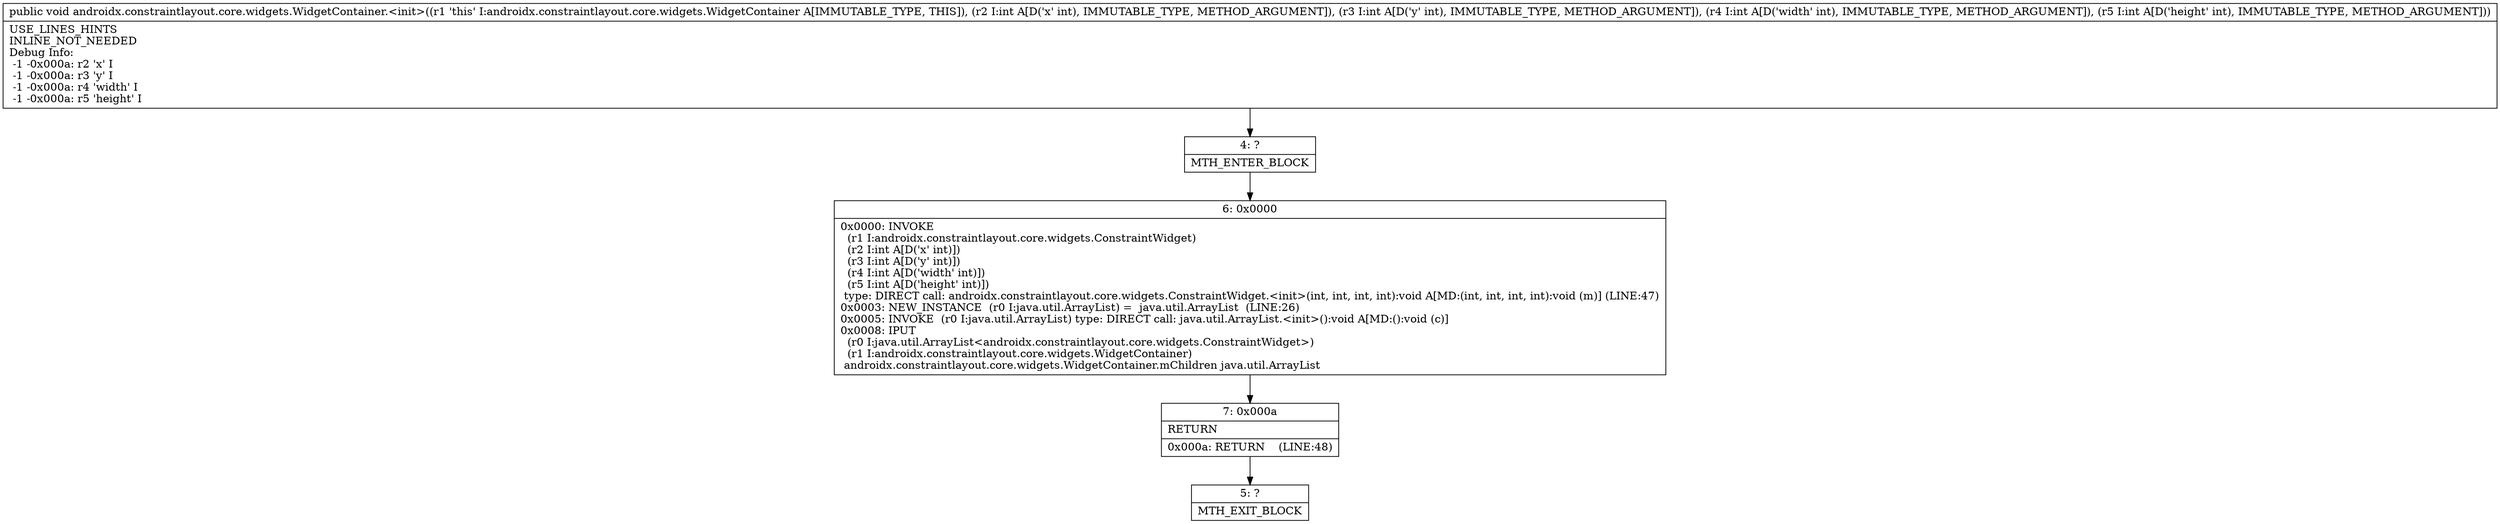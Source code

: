 digraph "CFG forandroidx.constraintlayout.core.widgets.WidgetContainer.\<init\>(IIII)V" {
Node_4 [shape=record,label="{4\:\ ?|MTH_ENTER_BLOCK\l}"];
Node_6 [shape=record,label="{6\:\ 0x0000|0x0000: INVOKE  \l  (r1 I:androidx.constraintlayout.core.widgets.ConstraintWidget)\l  (r2 I:int A[D('x' int)])\l  (r3 I:int A[D('y' int)])\l  (r4 I:int A[D('width' int)])\l  (r5 I:int A[D('height' int)])\l type: DIRECT call: androidx.constraintlayout.core.widgets.ConstraintWidget.\<init\>(int, int, int, int):void A[MD:(int, int, int, int):void (m)] (LINE:47)\l0x0003: NEW_INSTANCE  (r0 I:java.util.ArrayList) =  java.util.ArrayList  (LINE:26)\l0x0005: INVOKE  (r0 I:java.util.ArrayList) type: DIRECT call: java.util.ArrayList.\<init\>():void A[MD:():void (c)]\l0x0008: IPUT  \l  (r0 I:java.util.ArrayList\<androidx.constraintlayout.core.widgets.ConstraintWidget\>)\l  (r1 I:androidx.constraintlayout.core.widgets.WidgetContainer)\l androidx.constraintlayout.core.widgets.WidgetContainer.mChildren java.util.ArrayList \l}"];
Node_7 [shape=record,label="{7\:\ 0x000a|RETURN\l|0x000a: RETURN    (LINE:48)\l}"];
Node_5 [shape=record,label="{5\:\ ?|MTH_EXIT_BLOCK\l}"];
MethodNode[shape=record,label="{public void androidx.constraintlayout.core.widgets.WidgetContainer.\<init\>((r1 'this' I:androidx.constraintlayout.core.widgets.WidgetContainer A[IMMUTABLE_TYPE, THIS]), (r2 I:int A[D('x' int), IMMUTABLE_TYPE, METHOD_ARGUMENT]), (r3 I:int A[D('y' int), IMMUTABLE_TYPE, METHOD_ARGUMENT]), (r4 I:int A[D('width' int), IMMUTABLE_TYPE, METHOD_ARGUMENT]), (r5 I:int A[D('height' int), IMMUTABLE_TYPE, METHOD_ARGUMENT]))  | USE_LINES_HINTS\lINLINE_NOT_NEEDED\lDebug Info:\l  \-1 \-0x000a: r2 'x' I\l  \-1 \-0x000a: r3 'y' I\l  \-1 \-0x000a: r4 'width' I\l  \-1 \-0x000a: r5 'height' I\l}"];
MethodNode -> Node_4;Node_4 -> Node_6;
Node_6 -> Node_7;
Node_7 -> Node_5;
}

